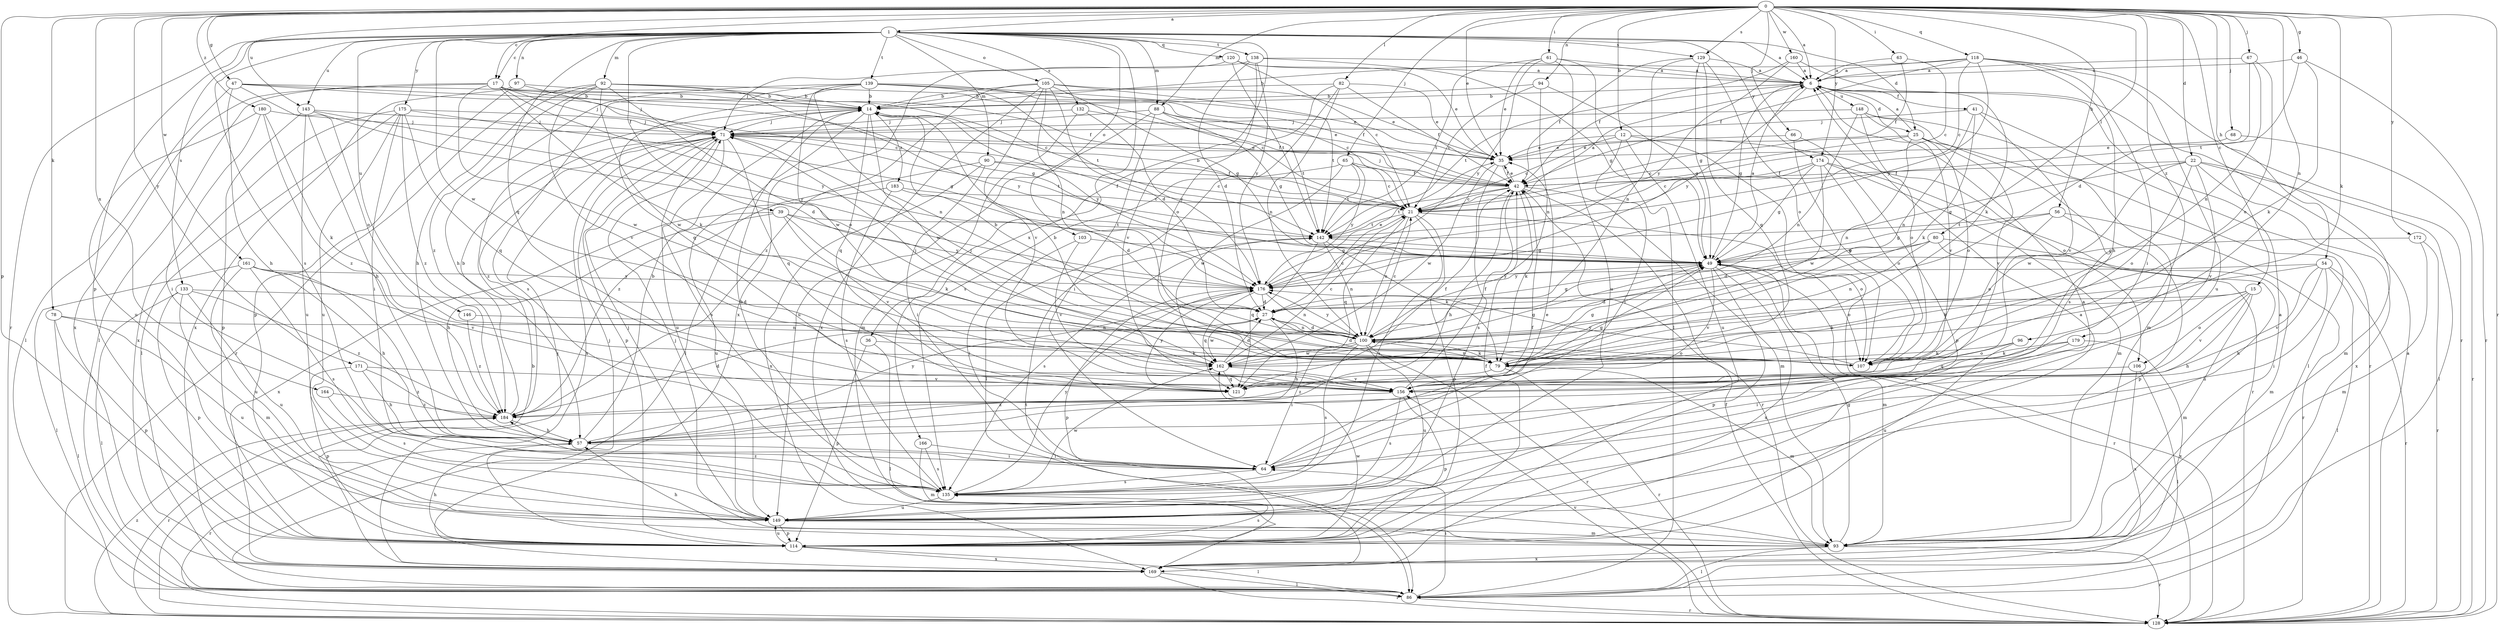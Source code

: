 strict digraph  {
0;
1;
6;
12;
14;
15;
17;
21;
22;
25;
27;
35;
36;
39;
41;
42;
46;
47;
49;
54;
56;
57;
61;
63;
64;
65;
66;
67;
68;
71;
78;
79;
80;
82;
86;
88;
90;
92;
93;
94;
96;
97;
100;
103;
105;
106;
107;
114;
118;
120;
121;
128;
129;
132;
133;
135;
138;
139;
142;
143;
146;
148;
149;
156;
160;
161;
162;
164;
166;
169;
171;
172;
174;
175;
176;
179;
180;
183;
184;
0 -> 1  [label=a];
0 -> 6  [label=a];
0 -> 12  [label=b];
0 -> 15  [label=c];
0 -> 17  [label=c];
0 -> 22  [label=d];
0 -> 35  [label=e];
0 -> 46  [label=g];
0 -> 47  [label=g];
0 -> 54  [label=h];
0 -> 56  [label=h];
0 -> 61  [label=i];
0 -> 63  [label=i];
0 -> 65  [label=j];
0 -> 66  [label=j];
0 -> 67  [label=j];
0 -> 68  [label=j];
0 -> 78  [label=k];
0 -> 79  [label=k];
0 -> 80  [label=l];
0 -> 82  [label=l];
0 -> 88  [label=m];
0 -> 94  [label=n];
0 -> 96  [label=n];
0 -> 114  [label=p];
0 -> 118  [label=q];
0 -> 128  [label=r];
0 -> 129  [label=s];
0 -> 143  [label=u];
0 -> 160  [label=w];
0 -> 161  [label=w];
0 -> 164  [label=x];
0 -> 171  [label=y];
0 -> 172  [label=y];
0 -> 174  [label=y];
0 -> 179  [label=z];
0 -> 180  [label=z];
1 -> 6  [label=a];
1 -> 17  [label=c];
1 -> 25  [label=d];
1 -> 36  [label=f];
1 -> 39  [label=f];
1 -> 88  [label=m];
1 -> 90  [label=m];
1 -> 92  [label=m];
1 -> 97  [label=n];
1 -> 103  [label=o];
1 -> 105  [label=o];
1 -> 114  [label=p];
1 -> 120  [label=q];
1 -> 121  [label=q];
1 -> 128  [label=r];
1 -> 129  [label=s];
1 -> 132  [label=s];
1 -> 133  [label=s];
1 -> 135  [label=s];
1 -> 138  [label=t];
1 -> 139  [label=t];
1 -> 143  [label=u];
1 -> 146  [label=u];
1 -> 162  [label=w];
1 -> 166  [label=x];
1 -> 174  [label=y];
1 -> 175  [label=y];
6 -> 14  [label=b];
6 -> 25  [label=d];
6 -> 41  [label=f];
6 -> 49  [label=g];
6 -> 142  [label=t];
6 -> 148  [label=u];
6 -> 176  [label=y];
12 -> 21  [label=c];
12 -> 35  [label=e];
12 -> 64  [label=i];
12 -> 106  [label=o];
12 -> 128  [label=r];
12 -> 149  [label=u];
14 -> 71  [label=j];
14 -> 86  [label=l];
14 -> 121  [label=q];
14 -> 162  [label=w];
14 -> 176  [label=y];
14 -> 183  [label=z];
15 -> 27  [label=d];
15 -> 57  [label=h];
15 -> 79  [label=k];
15 -> 93  [label=m];
15 -> 106  [label=o];
15 -> 156  [label=v];
17 -> 14  [label=b];
17 -> 21  [label=c];
17 -> 49  [label=g];
17 -> 71  [label=j];
17 -> 79  [label=k];
17 -> 86  [label=l];
17 -> 162  [label=w];
17 -> 169  [label=x];
17 -> 176  [label=y];
21 -> 6  [label=a];
21 -> 14  [label=b];
21 -> 100  [label=n];
21 -> 107  [label=o];
21 -> 114  [label=p];
21 -> 121  [label=q];
21 -> 135  [label=s];
21 -> 142  [label=t];
22 -> 42  [label=f];
22 -> 49  [label=g];
22 -> 86  [label=l];
22 -> 93  [label=m];
22 -> 107  [label=o];
22 -> 156  [label=v];
22 -> 162  [label=w];
22 -> 169  [label=x];
25 -> 6  [label=a];
25 -> 21  [label=c];
25 -> 35  [label=e];
25 -> 86  [label=l];
25 -> 100  [label=n];
25 -> 107  [label=o];
25 -> 156  [label=v];
27 -> 21  [label=c];
27 -> 49  [label=g];
27 -> 57  [label=h];
27 -> 100  [label=n];
27 -> 162  [label=w];
35 -> 42  [label=f];
35 -> 135  [label=s];
35 -> 162  [label=w];
36 -> 79  [label=k];
36 -> 86  [label=l];
36 -> 114  [label=p];
39 -> 57  [label=h];
39 -> 79  [label=k];
39 -> 142  [label=t];
39 -> 156  [label=v];
39 -> 169  [label=x];
39 -> 176  [label=y];
41 -> 71  [label=j];
41 -> 79  [label=k];
41 -> 100  [label=n];
41 -> 128  [label=r];
41 -> 156  [label=v];
42 -> 21  [label=c];
42 -> 35  [label=e];
42 -> 57  [label=h];
42 -> 71  [label=j];
42 -> 79  [label=k];
42 -> 93  [label=m];
42 -> 128  [label=r];
42 -> 142  [label=t];
46 -> 6  [label=a];
46 -> 79  [label=k];
46 -> 128  [label=r];
46 -> 142  [label=t];
47 -> 14  [label=b];
47 -> 21  [label=c];
47 -> 42  [label=f];
47 -> 57  [label=h];
47 -> 86  [label=l];
47 -> 107  [label=o];
49 -> 6  [label=a];
49 -> 93  [label=m];
49 -> 107  [label=o];
49 -> 114  [label=p];
49 -> 128  [label=r];
49 -> 156  [label=v];
49 -> 169  [label=x];
49 -> 176  [label=y];
54 -> 57  [label=h];
54 -> 64  [label=i];
54 -> 79  [label=k];
54 -> 86  [label=l];
54 -> 128  [label=r];
54 -> 156  [label=v];
54 -> 176  [label=y];
56 -> 49  [label=g];
56 -> 107  [label=o];
56 -> 114  [label=p];
56 -> 128  [label=r];
56 -> 142  [label=t];
57 -> 14  [label=b];
57 -> 64  [label=i];
57 -> 128  [label=r];
57 -> 176  [label=y];
61 -> 6  [label=a];
61 -> 35  [label=e];
61 -> 86  [label=l];
61 -> 142  [label=t];
61 -> 149  [label=u];
61 -> 176  [label=y];
63 -> 6  [label=a];
63 -> 21  [label=c];
63 -> 42  [label=f];
64 -> 35  [label=e];
64 -> 42  [label=f];
64 -> 135  [label=s];
65 -> 21  [label=c];
65 -> 42  [label=f];
65 -> 86  [label=l];
65 -> 142  [label=t];
65 -> 162  [label=w];
65 -> 176  [label=y];
66 -> 35  [label=e];
66 -> 107  [label=o];
66 -> 114  [label=p];
67 -> 6  [label=a];
67 -> 27  [label=d];
67 -> 100  [label=n];
67 -> 107  [label=o];
68 -> 35  [label=e];
68 -> 128  [label=r];
71 -> 35  [label=e];
71 -> 114  [label=p];
71 -> 121  [label=q];
71 -> 135  [label=s];
71 -> 142  [label=t];
71 -> 149  [label=u];
71 -> 169  [label=x];
71 -> 184  [label=z];
78 -> 86  [label=l];
78 -> 100  [label=n];
78 -> 114  [label=p];
78 -> 149  [label=u];
79 -> 14  [label=b];
79 -> 27  [label=d];
79 -> 49  [label=g];
79 -> 71  [label=j];
79 -> 93  [label=m];
79 -> 100  [label=n];
79 -> 128  [label=r];
79 -> 184  [label=z];
80 -> 27  [label=d];
80 -> 49  [label=g];
80 -> 93  [label=m];
80 -> 100  [label=n];
80 -> 149  [label=u];
82 -> 14  [label=b];
82 -> 35  [label=e];
82 -> 42  [label=f];
82 -> 100  [label=n];
82 -> 135  [label=s];
82 -> 156  [label=v];
86 -> 64  [label=i];
86 -> 128  [label=r];
88 -> 35  [label=e];
88 -> 49  [label=g];
88 -> 64  [label=i];
88 -> 71  [label=j];
88 -> 142  [label=t];
88 -> 149  [label=u];
90 -> 21  [label=c];
90 -> 42  [label=f];
90 -> 64  [label=i];
90 -> 169  [label=x];
90 -> 184  [label=z];
92 -> 14  [label=b];
92 -> 21  [label=c];
92 -> 57  [label=h];
92 -> 107  [label=o];
92 -> 128  [label=r];
92 -> 156  [label=v];
92 -> 162  [label=w];
92 -> 176  [label=y];
92 -> 184  [label=z];
93 -> 6  [label=a];
93 -> 49  [label=g];
93 -> 57  [label=h];
93 -> 71  [label=j];
93 -> 86  [label=l];
93 -> 128  [label=r];
93 -> 169  [label=x];
94 -> 14  [label=b];
94 -> 21  [label=c];
94 -> 49  [label=g];
94 -> 100  [label=n];
96 -> 79  [label=k];
96 -> 107  [label=o];
96 -> 149  [label=u];
97 -> 14  [label=b];
97 -> 71  [label=j];
97 -> 114  [label=p];
97 -> 169  [label=x];
100 -> 14  [label=b];
100 -> 21  [label=c];
100 -> 27  [label=d];
100 -> 64  [label=i];
100 -> 79  [label=k];
100 -> 107  [label=o];
100 -> 128  [label=r];
100 -> 135  [label=s];
100 -> 149  [label=u];
100 -> 162  [label=w];
100 -> 176  [label=y];
103 -> 49  [label=g];
103 -> 64  [label=i];
103 -> 156  [label=v];
105 -> 14  [label=b];
105 -> 27  [label=d];
105 -> 35  [label=e];
105 -> 49  [label=g];
105 -> 100  [label=n];
105 -> 142  [label=t];
105 -> 156  [label=v];
105 -> 169  [label=x];
105 -> 184  [label=z];
106 -> 86  [label=l];
106 -> 121  [label=q];
106 -> 169  [label=x];
107 -> 71  [label=j];
107 -> 176  [label=y];
114 -> 6  [label=a];
114 -> 42  [label=f];
114 -> 57  [label=h];
114 -> 71  [label=j];
114 -> 86  [label=l];
114 -> 135  [label=s];
114 -> 149  [label=u];
114 -> 162  [label=w];
114 -> 169  [label=x];
118 -> 6  [label=a];
118 -> 14  [label=b];
118 -> 21  [label=c];
118 -> 42  [label=f];
118 -> 57  [label=h];
118 -> 64  [label=i];
118 -> 128  [label=r];
118 -> 149  [label=u];
118 -> 176  [label=y];
120 -> 6  [label=a];
120 -> 21  [label=c];
120 -> 35  [label=e];
120 -> 142  [label=t];
120 -> 169  [label=x];
121 -> 42  [label=f];
121 -> 49  [label=g];
121 -> 176  [label=y];
128 -> 6  [label=a];
128 -> 14  [label=b];
128 -> 42  [label=f];
128 -> 156  [label=v];
128 -> 184  [label=z];
129 -> 6  [label=a];
129 -> 42  [label=f];
129 -> 49  [label=g];
129 -> 100  [label=n];
129 -> 107  [label=o];
129 -> 121  [label=q];
132 -> 42  [label=f];
132 -> 71  [label=j];
132 -> 93  [label=m];
132 -> 176  [label=y];
133 -> 27  [label=d];
133 -> 86  [label=l];
133 -> 93  [label=m];
133 -> 114  [label=p];
133 -> 149  [label=u];
133 -> 184  [label=z];
135 -> 14  [label=b];
135 -> 149  [label=u];
135 -> 162  [label=w];
135 -> 176  [label=y];
135 -> 184  [label=z];
138 -> 6  [label=a];
138 -> 27  [label=d];
138 -> 49  [label=g];
138 -> 71  [label=j];
138 -> 107  [label=o];
138 -> 176  [label=y];
139 -> 14  [label=b];
139 -> 21  [label=c];
139 -> 35  [label=e];
139 -> 42  [label=f];
139 -> 57  [label=h];
139 -> 100  [label=n];
139 -> 121  [label=q];
139 -> 135  [label=s];
139 -> 142  [label=t];
139 -> 162  [label=w];
142 -> 49  [label=g];
142 -> 79  [label=k];
142 -> 100  [label=n];
142 -> 121  [label=q];
142 -> 135  [label=s];
143 -> 27  [label=d];
143 -> 57  [label=h];
143 -> 71  [label=j];
143 -> 114  [label=p];
143 -> 149  [label=u];
143 -> 176  [label=y];
146 -> 100  [label=n];
146 -> 184  [label=z];
148 -> 71  [label=j];
148 -> 93  [label=m];
148 -> 100  [label=n];
148 -> 107  [label=o];
148 -> 135  [label=s];
148 -> 156  [label=v];
149 -> 6  [label=a];
149 -> 71  [label=j];
149 -> 93  [label=m];
149 -> 114  [label=p];
156 -> 42  [label=f];
156 -> 114  [label=p];
156 -> 135  [label=s];
156 -> 184  [label=z];
160 -> 6  [label=a];
160 -> 42  [label=f];
160 -> 79  [label=k];
160 -> 176  [label=y];
161 -> 57  [label=h];
161 -> 86  [label=l];
161 -> 135  [label=s];
161 -> 149  [label=u];
161 -> 156  [label=v];
161 -> 176  [label=y];
162 -> 21  [label=c];
162 -> 27  [label=d];
162 -> 49  [label=g];
162 -> 121  [label=q];
162 -> 156  [label=v];
164 -> 135  [label=s];
164 -> 184  [label=z];
166 -> 64  [label=i];
166 -> 93  [label=m];
166 -> 135  [label=s];
169 -> 71  [label=j];
169 -> 86  [label=l];
169 -> 128  [label=r];
169 -> 142  [label=t];
171 -> 57  [label=h];
171 -> 114  [label=p];
171 -> 156  [label=v];
171 -> 184  [label=z];
172 -> 49  [label=g];
172 -> 93  [label=m];
172 -> 128  [label=r];
174 -> 21  [label=c];
174 -> 42  [label=f];
174 -> 49  [label=g];
174 -> 93  [label=m];
174 -> 107  [label=o];
174 -> 128  [label=r];
174 -> 162  [label=w];
175 -> 49  [label=g];
175 -> 64  [label=i];
175 -> 71  [label=j];
175 -> 86  [label=l];
175 -> 121  [label=q];
175 -> 149  [label=u];
175 -> 169  [label=x];
175 -> 184  [label=z];
176 -> 27  [label=d];
176 -> 35  [label=e];
176 -> 100  [label=n];
176 -> 114  [label=p];
176 -> 121  [label=q];
179 -> 64  [label=i];
179 -> 79  [label=k];
179 -> 121  [label=q];
179 -> 169  [label=x];
180 -> 64  [label=i];
180 -> 71  [label=j];
180 -> 79  [label=k];
180 -> 149  [label=u];
180 -> 184  [label=z];
183 -> 21  [label=c];
183 -> 27  [label=d];
183 -> 135  [label=s];
183 -> 149  [label=u];
184 -> 14  [label=b];
184 -> 27  [label=d];
184 -> 57  [label=h];
184 -> 128  [label=r];
}
